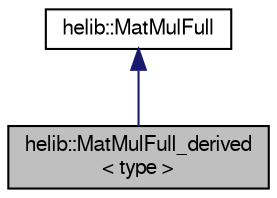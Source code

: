 digraph "helib::MatMulFull_derived&lt; type &gt;"
{
  edge [fontname="FreeSans",fontsize="10",labelfontname="FreeSans",labelfontsize="10"];
  node [fontname="FreeSans",fontsize="10",shape=record];
  Node3 [label="helib::MatMulFull_derived\l\< type \>",height=0.2,width=0.4,color="black", fillcolor="grey75", style="filled", fontcolor="black"];
  Node4 -> Node3 [dir="back",color="midnightblue",fontsize="10",style="solid"];
  Node4 [label="helib::MatMulFull",height=0.2,width=0.4,color="black", fillcolor="white", style="filled",URL="$classhelib_1_1_mat_mul_full.html"];
}
